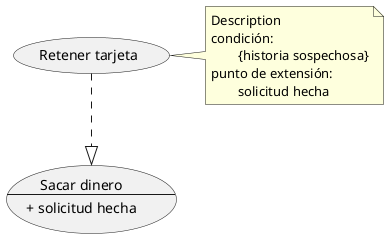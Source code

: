 @startuml

usecase UC1 as "Sacar dinero
--
+ solicitud hecha
"
(Retener tarjeta) ..|> UC1
note "Description\ncondición:\n\t{historia sospechosa}\npunto de extensión:\n\tsolicitud hecha" as n1
(Retener tarjeta) - n1

@enduml